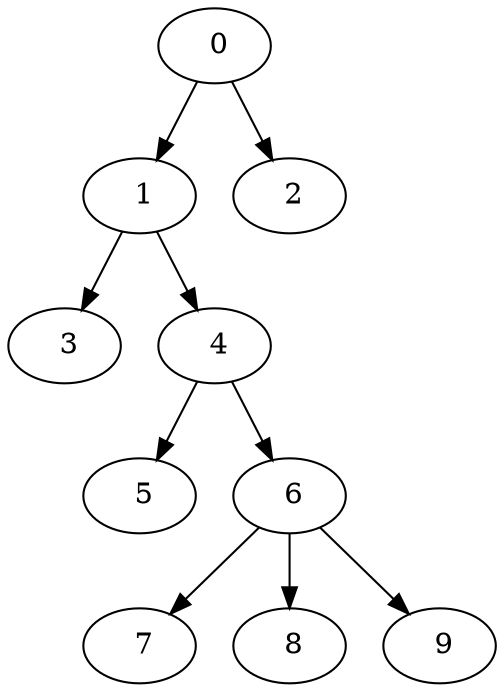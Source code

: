 digraph mytree {
" 0" -> " 1";
" 0" -> " 2";
" 1" -> " 3";
" 1" -> " 4";
" 2";
" 3";
" 4" -> " 5";
" 4" -> " 6";
" 5";
" 6" -> " 7";
" 6" -> " 8";
" 6" -> " 9";
" 7";
" 8";
" 9";
}
